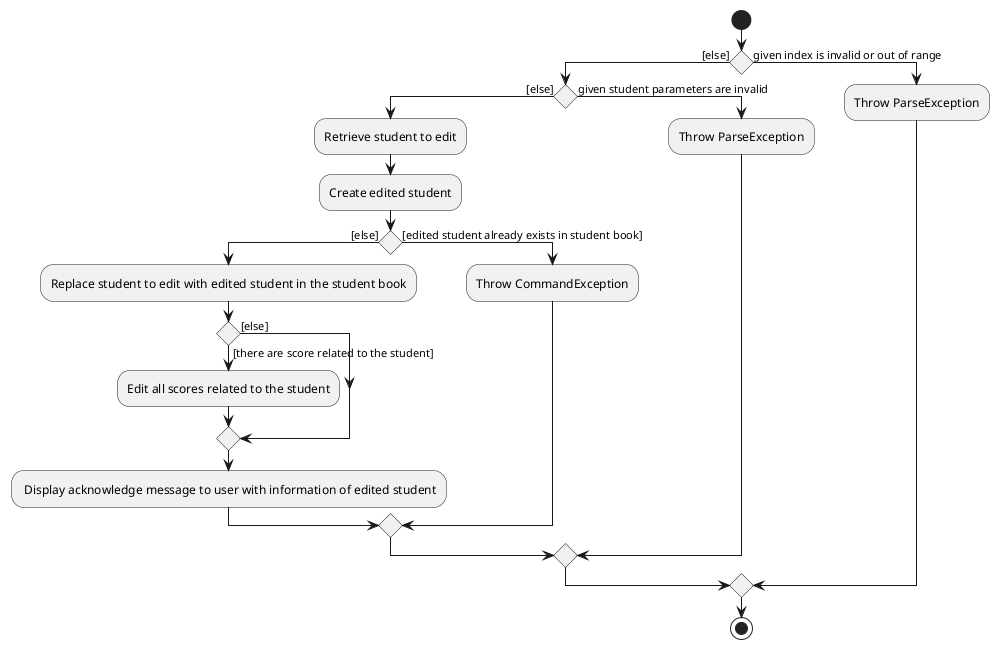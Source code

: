 @startuml
'https://plantuml.com/activity-diagram

start
if () then ([else])
if () then ([else])
    :Retrieve student to edit;
    :Create edited student;
    if () then ([else])
        :Replace student to edit with edited student in the student book;
        if () then ([else])
        else ([there are score related to the student])
        :Edit all scores related to the student;
        endif
        : Display acknowledge message to user with information of edited student;
    else ([edited student already exists in student book])
        :Throw CommandException;
    endif
else (given student parameters are invalid)
    :Throw ParseException;
endif
else (given index is invalid or out of range)
    :Throw ParseException;
endif

stop

@enduml
